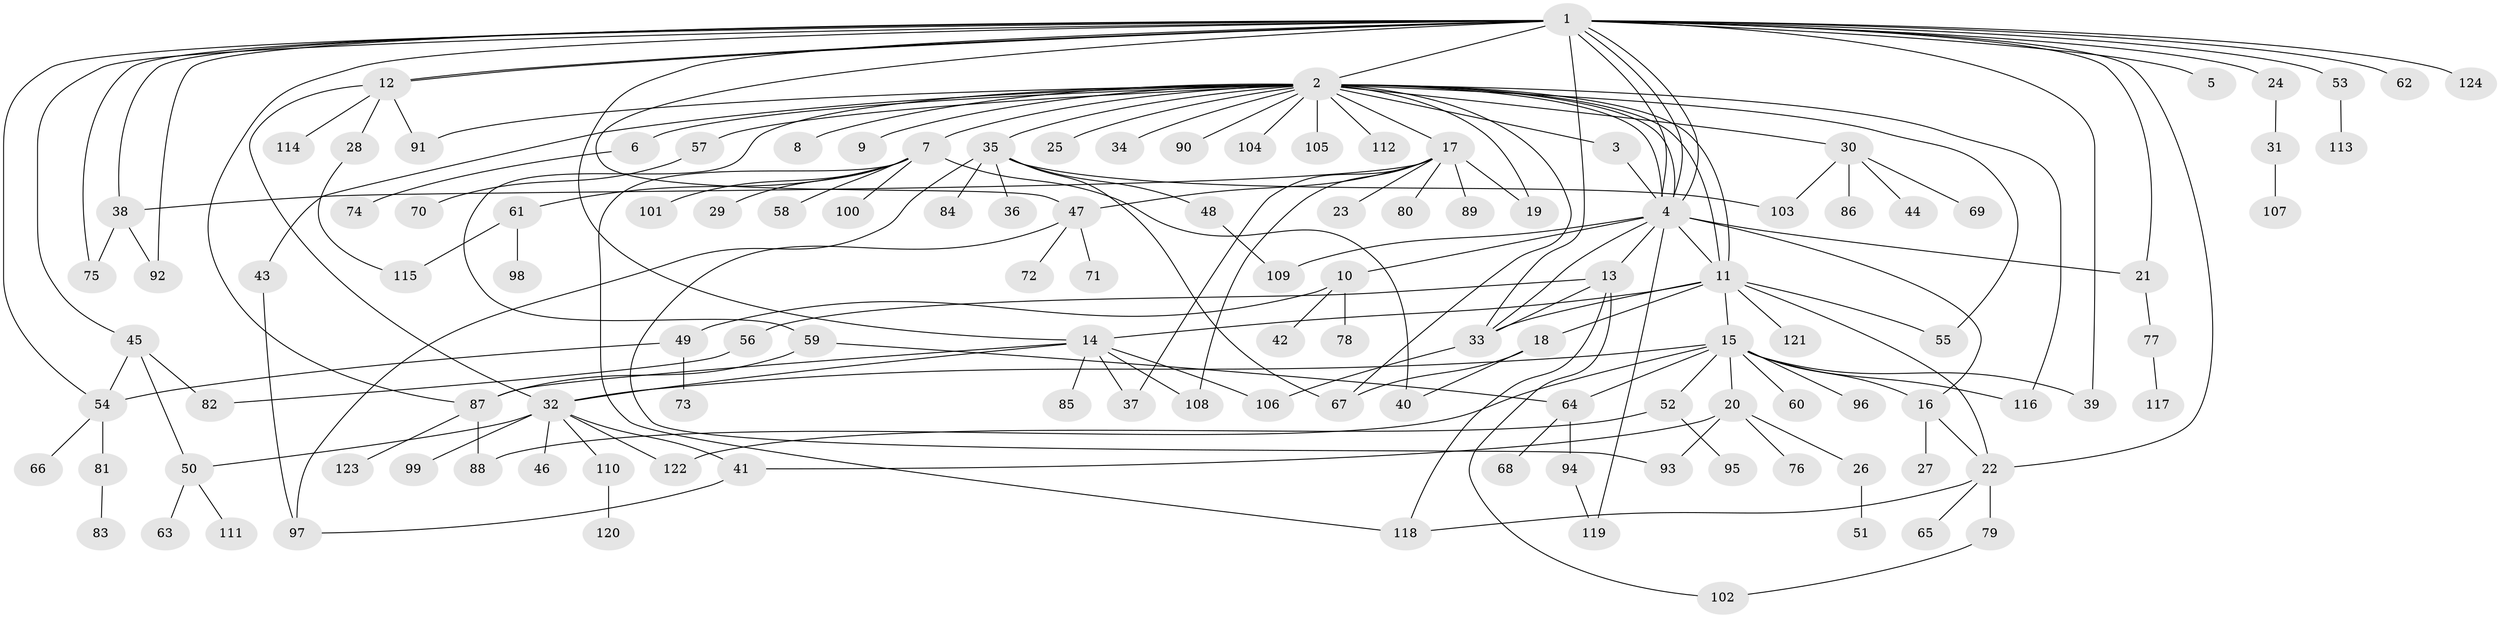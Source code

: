 // Generated by graph-tools (version 1.1) at 2025/01/03/09/25 03:01:40]
// undirected, 124 vertices, 176 edges
graph export_dot {
graph [start="1"]
  node [color=gray90,style=filled];
  1;
  2;
  3;
  4;
  5;
  6;
  7;
  8;
  9;
  10;
  11;
  12;
  13;
  14;
  15;
  16;
  17;
  18;
  19;
  20;
  21;
  22;
  23;
  24;
  25;
  26;
  27;
  28;
  29;
  30;
  31;
  32;
  33;
  34;
  35;
  36;
  37;
  38;
  39;
  40;
  41;
  42;
  43;
  44;
  45;
  46;
  47;
  48;
  49;
  50;
  51;
  52;
  53;
  54;
  55;
  56;
  57;
  58;
  59;
  60;
  61;
  62;
  63;
  64;
  65;
  66;
  67;
  68;
  69;
  70;
  71;
  72;
  73;
  74;
  75;
  76;
  77;
  78;
  79;
  80;
  81;
  82;
  83;
  84;
  85;
  86;
  87;
  88;
  89;
  90;
  91;
  92;
  93;
  94;
  95;
  96;
  97;
  98;
  99;
  100;
  101;
  102;
  103;
  104;
  105;
  106;
  107;
  108;
  109;
  110;
  111;
  112;
  113;
  114;
  115;
  116;
  117;
  118;
  119;
  120;
  121;
  122;
  123;
  124;
  1 -- 2;
  1 -- 4;
  1 -- 4;
  1 -- 4;
  1 -- 5;
  1 -- 12;
  1 -- 12;
  1 -- 14;
  1 -- 21;
  1 -- 22;
  1 -- 24;
  1 -- 33;
  1 -- 38;
  1 -- 39;
  1 -- 45;
  1 -- 47;
  1 -- 53;
  1 -- 54;
  1 -- 62;
  1 -- 75;
  1 -- 87;
  1 -- 92;
  1 -- 124;
  2 -- 3;
  2 -- 4;
  2 -- 4;
  2 -- 6;
  2 -- 7;
  2 -- 8;
  2 -- 9;
  2 -- 11;
  2 -- 11;
  2 -- 17;
  2 -- 19;
  2 -- 25;
  2 -- 30;
  2 -- 34;
  2 -- 35;
  2 -- 43;
  2 -- 55;
  2 -- 57;
  2 -- 59;
  2 -- 67;
  2 -- 90;
  2 -- 91;
  2 -- 104;
  2 -- 105;
  2 -- 112;
  2 -- 116;
  3 -- 4;
  4 -- 10;
  4 -- 11;
  4 -- 13;
  4 -- 16;
  4 -- 21;
  4 -- 33;
  4 -- 109;
  4 -- 119;
  6 -- 74;
  7 -- 29;
  7 -- 40;
  7 -- 58;
  7 -- 61;
  7 -- 100;
  7 -- 101;
  7 -- 118;
  10 -- 42;
  10 -- 49;
  10 -- 78;
  11 -- 14;
  11 -- 15;
  11 -- 18;
  11 -- 22;
  11 -- 33;
  11 -- 55;
  11 -- 121;
  12 -- 28;
  12 -- 32;
  12 -- 91;
  12 -- 114;
  13 -- 33;
  13 -- 56;
  13 -- 102;
  13 -- 118;
  14 -- 32;
  14 -- 37;
  14 -- 85;
  14 -- 87;
  14 -- 106;
  14 -- 108;
  15 -- 16;
  15 -- 20;
  15 -- 32;
  15 -- 39;
  15 -- 52;
  15 -- 60;
  15 -- 64;
  15 -- 88;
  15 -- 96;
  15 -- 116;
  16 -- 22;
  16 -- 27;
  17 -- 19;
  17 -- 23;
  17 -- 37;
  17 -- 38;
  17 -- 47;
  17 -- 80;
  17 -- 89;
  17 -- 108;
  18 -- 40;
  18 -- 67;
  20 -- 26;
  20 -- 41;
  20 -- 76;
  20 -- 93;
  21 -- 77;
  22 -- 65;
  22 -- 79;
  22 -- 118;
  24 -- 31;
  26 -- 51;
  28 -- 115;
  30 -- 44;
  30 -- 69;
  30 -- 86;
  30 -- 103;
  31 -- 107;
  32 -- 41;
  32 -- 46;
  32 -- 50;
  32 -- 99;
  32 -- 110;
  32 -- 122;
  33 -- 106;
  35 -- 36;
  35 -- 48;
  35 -- 67;
  35 -- 84;
  35 -- 97;
  35 -- 103;
  38 -- 75;
  38 -- 92;
  41 -- 97;
  43 -- 97;
  45 -- 50;
  45 -- 54;
  45 -- 82;
  47 -- 71;
  47 -- 72;
  47 -- 93;
  48 -- 109;
  49 -- 54;
  49 -- 73;
  50 -- 63;
  50 -- 111;
  52 -- 95;
  52 -- 122;
  53 -- 113;
  54 -- 66;
  54 -- 81;
  56 -- 82;
  57 -- 70;
  59 -- 64;
  59 -- 87;
  61 -- 98;
  61 -- 115;
  64 -- 68;
  64 -- 94;
  77 -- 117;
  79 -- 102;
  81 -- 83;
  87 -- 88;
  87 -- 123;
  94 -- 119;
  110 -- 120;
}

